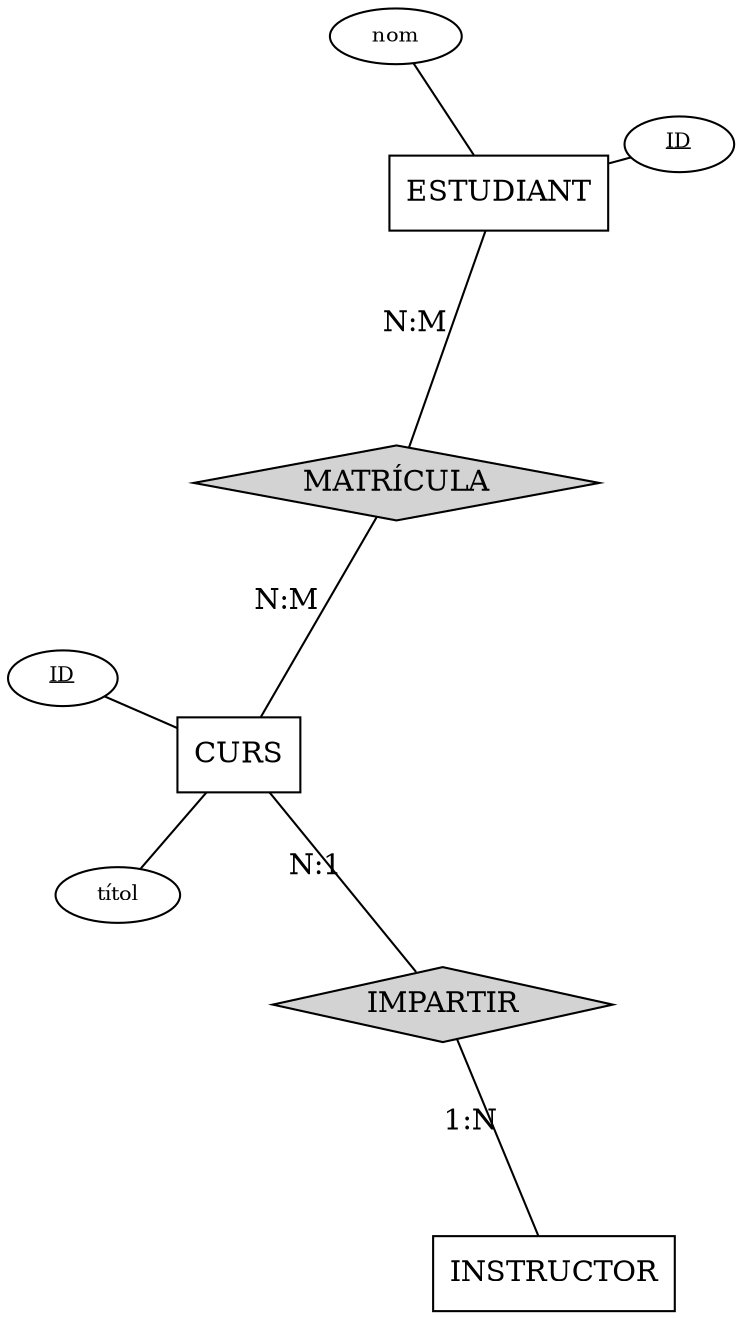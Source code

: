 graph ConceptualModel {
layout=neato;
overlap=scale;
"ESTUDIANT" [shape=box, label="ESTUDIANT"];
"CURS" [shape=box, label="CURS"];
"INSTRUCTOR" [shape=box, label="INSTRUCTOR"];
"ESTUDIANT_nom" [shape=ellipse, style="", label=< nom >, width=0.5, height=0.3, fontsize="10"];
"ESTUDIANT" -- "ESTUDIANT_nom" [dir=none];
"ESTUDIANT_ID" [shape=ellipse, style="", label=< <u>ID</u> >, width=0.5, height=0.3, fontsize="10"];
"ESTUDIANT" -- "ESTUDIANT_ID" [dir=none];
"CURS_ID" [shape=ellipse, style="", label=< <u>ID</u> >, width=0.5, height=0.3, fontsize="10"];
"CURS" -- "CURS_ID" [dir=none];
"CURS_títol" [shape=ellipse, style="", label=< títol >, width=0.5, height=0.3, fontsize="10"];
"CURS" -- "CURS_títol" [dir=none];
"MATRÍCULA" [shape=diamond, style=filled, color=black, fillcolor=lightgrey, label="MATRÍCULA"];
"MATRÍCULA" -- "ESTUDIANT" [label="N:M", len=1.6];
"MATRÍCULA" -- "CURS" [label="N:M", len=1.6];
"IMPARTIR" [shape=diamond, style=filled, color=black, fillcolor=lightgrey, label="IMPARTIR"];
"IMPARTIR" -- "INSTRUCTOR" [label="1:N", len=1.6];
"IMPARTIR" -- "CURS" [label="N:1", len=1.6];
}
digraph {}